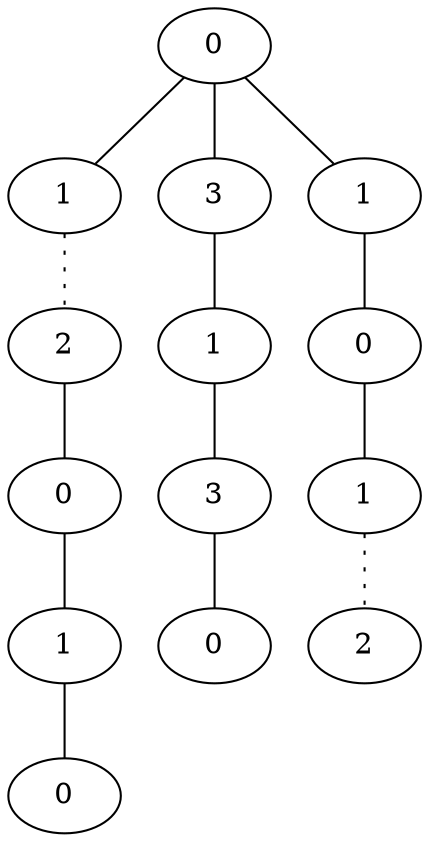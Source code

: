 graph {
a0[label=0];
a1[label=1];
a2[label=2];
a3[label=0];
a4[label=1];
a5[label=0];
a6[label=3];
a7[label=1];
a8[label=3];
a9[label=0];
a10[label=1];
a11[label=0];
a12[label=1];
a13[label=2];
a0 -- a1;
a0 -- a6;
a0 -- a10;
a1 -- a2 [style=dotted];
a2 -- a3;
a3 -- a4;
a4 -- a5;
a6 -- a7;
a7 -- a8;
a8 -- a9;
a10 -- a11;
a11 -- a12;
a12 -- a13 [style=dotted];
}
